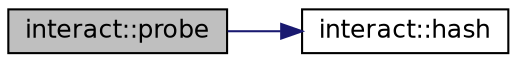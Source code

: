 digraph "interact::probe"
{
 // INTERACTIVE_SVG=YES
 // LATEX_PDF_SIZE
  bgcolor="transparent";
  edge [fontname="Helvetica",fontsize="12",labelfontname="Helvetica",labelfontsize="12"];
  node [fontname="Helvetica",fontsize="12",shape=record];
  rankdir="LR";
  Node1 [label="interact::probe",height=0.2,width=0.4,color="black", fillcolor="grey75", style="filled", fontcolor="black",tooltip="Check if a typeinteraction exists between two types."];
  Node1 -> Node2 [color="midnightblue",fontsize="12",style="solid",fontname="Helvetica"];
  Node2 [label="interact::hash",height=0.2,width=0.4,color="black",URL="$structinteract_a76024164f4222520891100ca4ee5a08a.html#a76024164f4222520891100ca4ee5a08a",tooltip="Hash function."];
}
